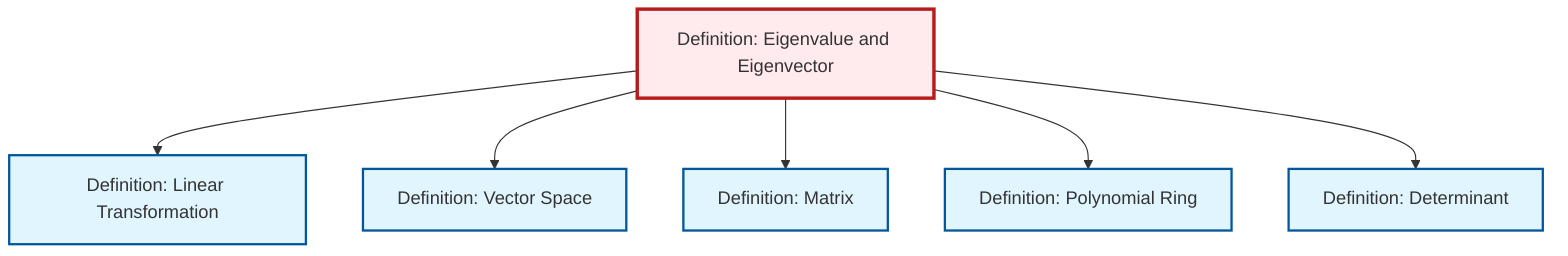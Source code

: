 graph TD
    classDef definition fill:#e1f5fe,stroke:#01579b,stroke-width:2px
    classDef theorem fill:#f3e5f5,stroke:#4a148c,stroke-width:2px
    classDef axiom fill:#fff3e0,stroke:#e65100,stroke-width:2px
    classDef example fill:#e8f5e9,stroke:#1b5e20,stroke-width:2px
    classDef current fill:#ffebee,stroke:#b71c1c,stroke-width:3px
    def-polynomial-ring["Definition: Polynomial Ring"]:::definition
    def-determinant["Definition: Determinant"]:::definition
    def-matrix["Definition: Matrix"]:::definition
    def-eigenvalue-eigenvector["Definition: Eigenvalue and Eigenvector"]:::definition
    def-linear-transformation["Definition: Linear Transformation"]:::definition
    def-vector-space["Definition: Vector Space"]:::definition
    def-eigenvalue-eigenvector --> def-linear-transformation
    def-eigenvalue-eigenvector --> def-vector-space
    def-eigenvalue-eigenvector --> def-matrix
    def-eigenvalue-eigenvector --> def-polynomial-ring
    def-eigenvalue-eigenvector --> def-determinant
    class def-eigenvalue-eigenvector current